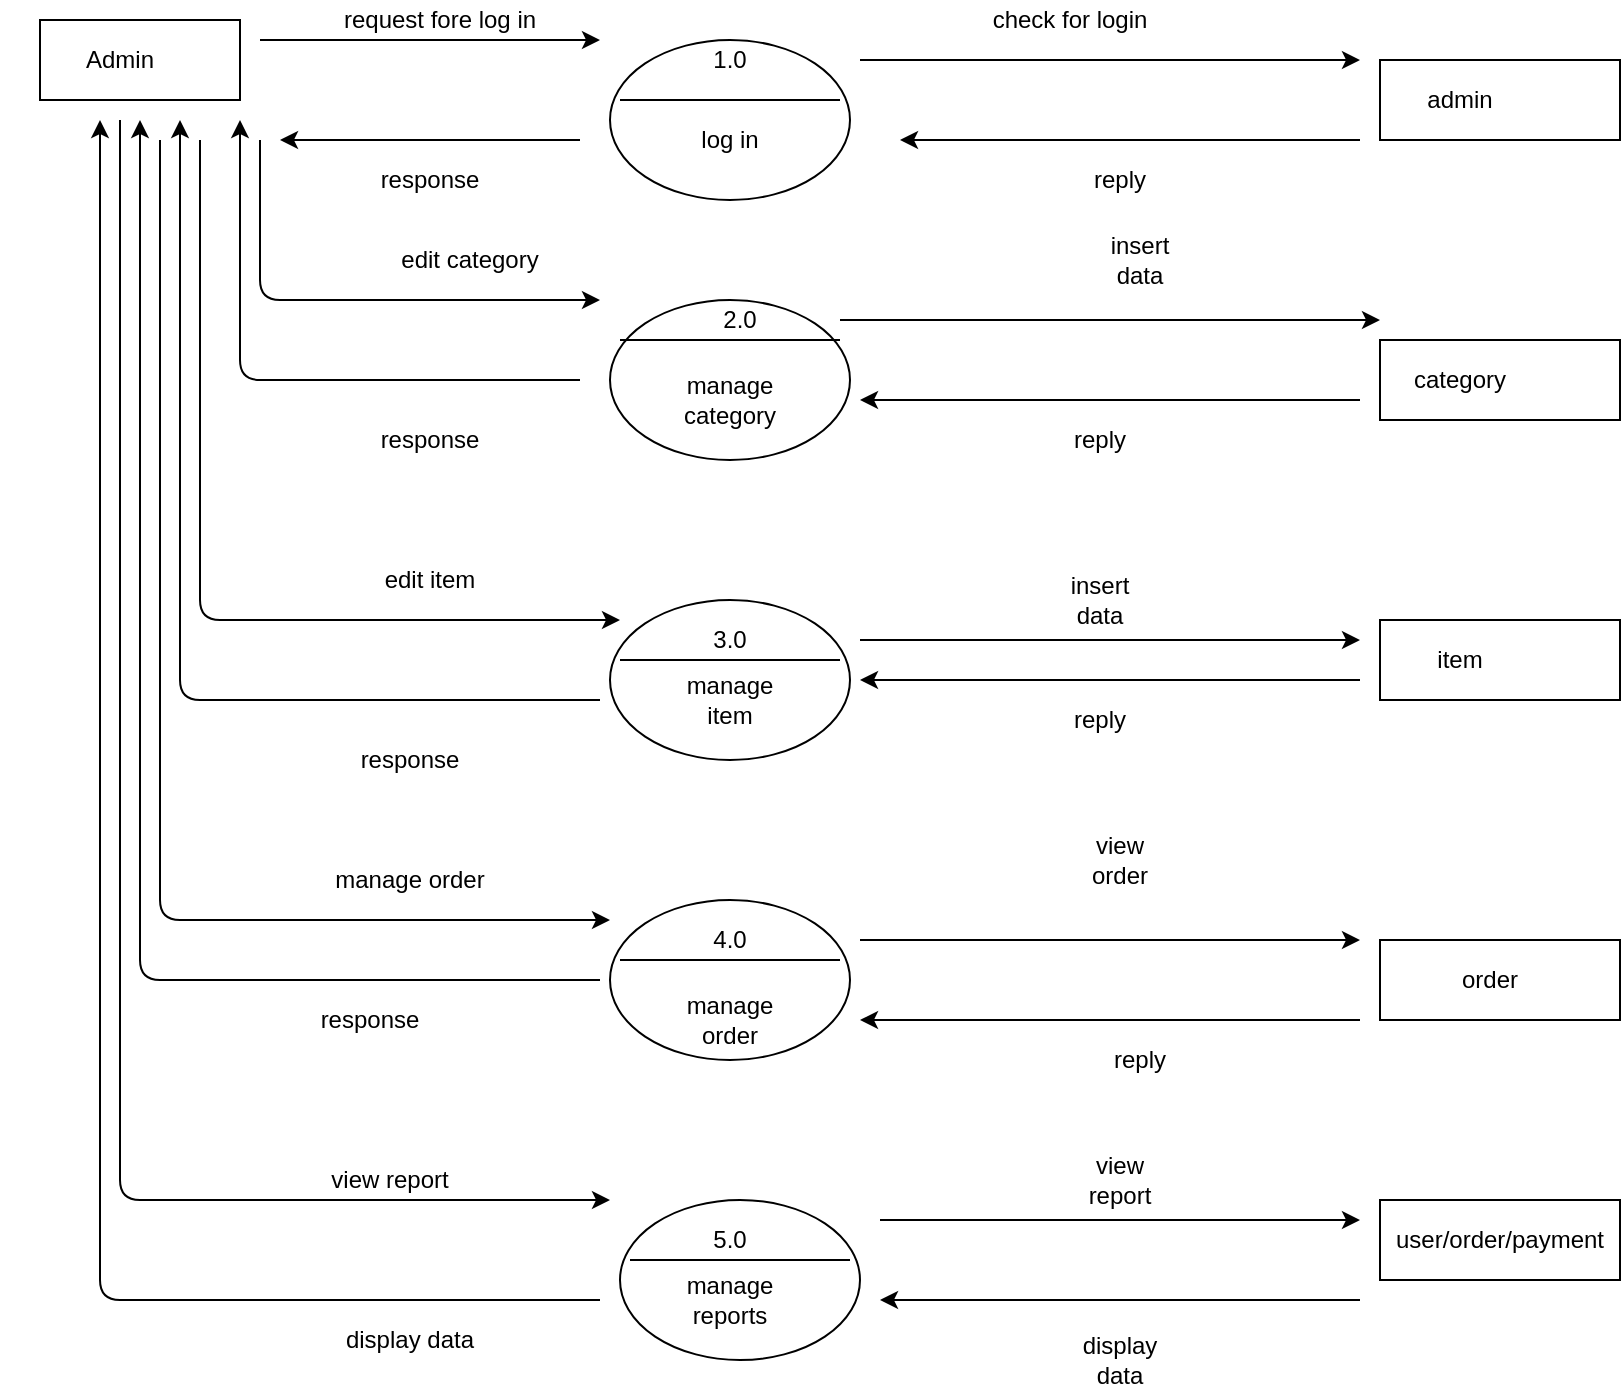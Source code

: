 <mxfile version="14.9.5" type="device"><diagram id="qLry1tbiA4AgoQyM1Zlq" name="Page-1"><mxGraphModel dx="1483" dy="754" grid="1" gridSize="10" guides="1" tooltips="1" connect="1" arrows="1" fold="1" page="1" pageScale="1" pageWidth="850" pageHeight="1100" math="0" shadow="0"><root><mxCell id="0"/><mxCell id="1" parent="0"/><mxCell id="JaeamL8iXgyQwBrms93o-1" value="" style="rounded=0;whiteSpace=wrap;html=1;" vertex="1" parent="1"><mxGeometry x="20" y="20" width="100" height="40" as="geometry"/></mxCell><mxCell id="JaeamL8iXgyQwBrms93o-2" value="" style="ellipse;whiteSpace=wrap;html=1;" vertex="1" parent="1"><mxGeometry x="305" y="30" width="120" height="80" as="geometry"/></mxCell><mxCell id="JaeamL8iXgyQwBrms93o-3" value="" style="endArrow=none;html=1;" edge="1" parent="1"><mxGeometry width="50" height="50" relative="1" as="geometry"><mxPoint x="310" y="60" as="sourcePoint"/><mxPoint x="420" y="60" as="targetPoint"/><Array as="points"><mxPoint x="370" y="60"/></Array></mxGeometry></mxCell><mxCell id="JaeamL8iXgyQwBrms93o-5" value="1.0" style="text;html=1;strokeColor=none;fillColor=none;align=center;verticalAlign=middle;whiteSpace=wrap;rounded=0;" vertex="1" parent="1"><mxGeometry x="345" y="30" width="40" height="20" as="geometry"/></mxCell><mxCell id="JaeamL8iXgyQwBrms93o-6" value="log in" style="text;html=1;strokeColor=none;fillColor=none;align=center;verticalAlign=middle;whiteSpace=wrap;rounded=0;" vertex="1" parent="1"><mxGeometry x="345" y="70" width="40" height="20" as="geometry"/></mxCell><mxCell id="JaeamL8iXgyQwBrms93o-11" value="" style="ellipse;whiteSpace=wrap;html=1;" vertex="1" parent="1"><mxGeometry x="305" y="160" width="120" height="80" as="geometry"/></mxCell><mxCell id="JaeamL8iXgyQwBrms93o-12" value="" style="ellipse;whiteSpace=wrap;html=1;" vertex="1" parent="1"><mxGeometry x="305" y="310" width="120" height="80" as="geometry"/></mxCell><mxCell id="JaeamL8iXgyQwBrms93o-13" value="" style="ellipse;whiteSpace=wrap;html=1;" vertex="1" parent="1"><mxGeometry x="305" y="460" width="120" height="80" as="geometry"/></mxCell><mxCell id="JaeamL8iXgyQwBrms93o-14" value="" style="ellipse;whiteSpace=wrap;html=1;" vertex="1" parent="1"><mxGeometry x="310" y="610" width="120" height="80" as="geometry"/></mxCell><mxCell id="JaeamL8iXgyQwBrms93o-18" value="" style="endArrow=none;html=1;" edge="1" parent="1"><mxGeometry width="50" height="50" relative="1" as="geometry"><mxPoint x="310" y="180.0" as="sourcePoint"/><mxPoint x="420" y="180.0" as="targetPoint"/><Array as="points"><mxPoint x="370" y="180"/></Array></mxGeometry></mxCell><mxCell id="JaeamL8iXgyQwBrms93o-20" value="2.0" style="text;html=1;strokeColor=none;fillColor=none;align=center;verticalAlign=middle;whiteSpace=wrap;rounded=0;" vertex="1" parent="1"><mxGeometry x="350" y="160" width="40" height="20" as="geometry"/></mxCell><mxCell id="JaeamL8iXgyQwBrms93o-21" value="" style="endArrow=none;html=1;" edge="1" parent="1"><mxGeometry width="50" height="50" relative="1" as="geometry"><mxPoint x="310" y="340" as="sourcePoint"/><mxPoint x="420" y="340" as="targetPoint"/><Array as="points"><mxPoint x="370" y="340.0"/></Array></mxGeometry></mxCell><mxCell id="JaeamL8iXgyQwBrms93o-25" value="" style="endArrow=none;html=1;" edge="1" parent="1"><mxGeometry width="50" height="50" relative="1" as="geometry"><mxPoint x="310" y="490" as="sourcePoint"/><mxPoint x="420" y="490" as="targetPoint"/><Array as="points"/></mxGeometry></mxCell><mxCell id="JaeamL8iXgyQwBrms93o-27" value="" style="endArrow=none;html=1;" edge="1" parent="1"><mxGeometry width="50" height="50" relative="1" as="geometry"><mxPoint x="315" y="640" as="sourcePoint"/><mxPoint x="425" y="640" as="targetPoint"/><Array as="points"><mxPoint x="375" y="640.0"/></Array></mxGeometry></mxCell><mxCell id="JaeamL8iXgyQwBrms93o-28" value="3.0" style="text;html=1;strokeColor=none;fillColor=none;align=center;verticalAlign=middle;whiteSpace=wrap;rounded=0;" vertex="1" parent="1"><mxGeometry x="345" y="320" width="40" height="20" as="geometry"/></mxCell><mxCell id="JaeamL8iXgyQwBrms93o-29" value="4.0" style="text;html=1;strokeColor=none;fillColor=none;align=center;verticalAlign=middle;whiteSpace=wrap;rounded=0;" vertex="1" parent="1"><mxGeometry x="345" y="470" width="40" height="20" as="geometry"/></mxCell><mxCell id="JaeamL8iXgyQwBrms93o-30" value="5.0" style="text;html=1;strokeColor=none;fillColor=none;align=center;verticalAlign=middle;whiteSpace=wrap;rounded=0;" vertex="1" parent="1"><mxGeometry x="345" y="620" width="40" height="20" as="geometry"/></mxCell><mxCell id="JaeamL8iXgyQwBrms93o-31" value="Admin" style="text;html=1;strokeColor=none;fillColor=none;align=center;verticalAlign=middle;whiteSpace=wrap;rounded=0;" vertex="1" parent="1"><mxGeometry y="20" width="120" height="40" as="geometry"/></mxCell><mxCell id="JaeamL8iXgyQwBrms93o-33" value="manage category" style="text;html=1;strokeColor=none;fillColor=none;align=center;verticalAlign=middle;whiteSpace=wrap;rounded=0;" vertex="1" parent="1"><mxGeometry x="345" y="200" width="40" height="20" as="geometry"/></mxCell><mxCell id="JaeamL8iXgyQwBrms93o-34" value="manage item" style="text;html=1;strokeColor=none;fillColor=none;align=center;verticalAlign=middle;whiteSpace=wrap;rounded=0;" vertex="1" parent="1"><mxGeometry x="345" y="350" width="40" height="20" as="geometry"/></mxCell><mxCell id="JaeamL8iXgyQwBrms93o-35" value="manage order" style="text;html=1;strokeColor=none;fillColor=none;align=center;verticalAlign=middle;whiteSpace=wrap;rounded=0;" vertex="1" parent="1"><mxGeometry x="345" y="510" width="40" height="20" as="geometry"/></mxCell><mxCell id="JaeamL8iXgyQwBrms93o-36" value="manage reports" style="text;html=1;strokeColor=none;fillColor=none;align=center;verticalAlign=middle;whiteSpace=wrap;rounded=0;" vertex="1" parent="1"><mxGeometry x="345" y="650" width="40" height="20" as="geometry"/></mxCell><mxCell id="JaeamL8iXgyQwBrms93o-37" value="" style="rounded=0;whiteSpace=wrap;html=1;" vertex="1" parent="1"><mxGeometry x="690" y="40" width="120" height="40" as="geometry"/></mxCell><mxCell id="JaeamL8iXgyQwBrms93o-38" value="" style="rounded=0;whiteSpace=wrap;html=1;" vertex="1" parent="1"><mxGeometry x="690" y="180" width="120" height="40" as="geometry"/></mxCell><mxCell id="JaeamL8iXgyQwBrms93o-39" value="" style="rounded=0;whiteSpace=wrap;html=1;" vertex="1" parent="1"><mxGeometry x="690" y="320" width="120" height="40" as="geometry"/></mxCell><mxCell id="JaeamL8iXgyQwBrms93o-40" value="" style="rounded=0;whiteSpace=wrap;html=1;" vertex="1" parent="1"><mxGeometry x="690" y="480" width="120" height="40" as="geometry"/></mxCell><mxCell id="JaeamL8iXgyQwBrms93o-41" value="user/order/payment" style="rounded=0;whiteSpace=wrap;html=1;" vertex="1" parent="1"><mxGeometry x="690" y="610" width="120" height="40" as="geometry"/></mxCell><mxCell id="JaeamL8iXgyQwBrms93o-42" value="admin" style="text;html=1;strokeColor=none;fillColor=none;align=center;verticalAlign=middle;whiteSpace=wrap;rounded=0;" vertex="1" parent="1"><mxGeometry x="710" y="50" width="40" height="20" as="geometry"/></mxCell><mxCell id="JaeamL8iXgyQwBrms93o-43" value="category" style="text;html=1;strokeColor=none;fillColor=none;align=center;verticalAlign=middle;whiteSpace=wrap;rounded=0;" vertex="1" parent="1"><mxGeometry x="710" y="190" width="40" height="20" as="geometry"/></mxCell><mxCell id="JaeamL8iXgyQwBrms93o-44" value="item" style="text;html=1;strokeColor=none;fillColor=none;align=center;verticalAlign=middle;whiteSpace=wrap;rounded=0;" vertex="1" parent="1"><mxGeometry x="710" y="330" width="40" height="20" as="geometry"/></mxCell><mxCell id="JaeamL8iXgyQwBrms93o-45" value="order" style="text;html=1;strokeColor=none;fillColor=none;align=center;verticalAlign=middle;whiteSpace=wrap;rounded=0;" vertex="1" parent="1"><mxGeometry x="710" y="490" width="70" height="20" as="geometry"/></mxCell><mxCell id="JaeamL8iXgyQwBrms93o-51" value="" style="endArrow=classic;html=1;" edge="1" parent="1"><mxGeometry width="50" height="50" relative="1" as="geometry"><mxPoint x="130" y="30" as="sourcePoint"/><mxPoint x="300" y="30" as="targetPoint"/></mxGeometry></mxCell><mxCell id="JaeamL8iXgyQwBrms93o-52" value="" style="endArrow=classic;html=1;" edge="1" parent="1"><mxGeometry width="50" height="50" relative="1" as="geometry"><mxPoint x="130" y="80" as="sourcePoint"/><mxPoint x="300" y="160" as="targetPoint"/><Array as="points"><mxPoint x="130" y="160"/></Array></mxGeometry></mxCell><mxCell id="JaeamL8iXgyQwBrms93o-53" value="" style="endArrow=classic;html=1;" edge="1" parent="1"><mxGeometry width="50" height="50" relative="1" as="geometry"><mxPoint x="100" y="80" as="sourcePoint"/><mxPoint x="310" y="320" as="targetPoint"/><Array as="points"><mxPoint x="100" y="320"/></Array></mxGeometry></mxCell><mxCell id="JaeamL8iXgyQwBrms93o-54" value="" style="endArrow=classic;html=1;" edge="1" parent="1"><mxGeometry width="50" height="50" relative="1" as="geometry"><mxPoint x="80" y="80" as="sourcePoint"/><mxPoint x="305" y="470" as="targetPoint"/><Array as="points"><mxPoint x="80" y="470"/></Array></mxGeometry></mxCell><mxCell id="JaeamL8iXgyQwBrms93o-55" value="" style="endArrow=classic;html=1;" edge="1" parent="1"><mxGeometry width="50" height="50" relative="1" as="geometry"><mxPoint x="60" y="70" as="sourcePoint"/><mxPoint x="305" y="610" as="targetPoint"/><Array as="points"><mxPoint x="60" y="610"/></Array></mxGeometry></mxCell><mxCell id="JaeamL8iXgyQwBrms93o-57" value="" style="endArrow=classic;html=1;" edge="1" parent="1"><mxGeometry width="50" height="50" relative="1" as="geometry"><mxPoint x="300" y="660" as="sourcePoint"/><mxPoint x="50" y="70" as="targetPoint"/><Array as="points"><mxPoint x="50" y="660"/></Array></mxGeometry></mxCell><mxCell id="JaeamL8iXgyQwBrms93o-58" value="" style="endArrow=classic;html=1;" edge="1" parent="1"><mxGeometry width="50" height="50" relative="1" as="geometry"><mxPoint x="300" y="500" as="sourcePoint"/><mxPoint x="70" y="70" as="targetPoint"/><Array as="points"><mxPoint x="70" y="500"/></Array></mxGeometry></mxCell><mxCell id="JaeamL8iXgyQwBrms93o-59" value="" style="endArrow=classic;html=1;" edge="1" parent="1"><mxGeometry width="50" height="50" relative="1" as="geometry"><mxPoint x="300" y="360" as="sourcePoint"/><mxPoint x="90" y="70" as="targetPoint"/><Array as="points"><mxPoint x="90" y="360"/></Array></mxGeometry></mxCell><mxCell id="JaeamL8iXgyQwBrms93o-60" value="" style="endArrow=classic;html=1;" edge="1" parent="1"><mxGeometry width="50" height="50" relative="1" as="geometry"><mxPoint x="290" y="200" as="sourcePoint"/><mxPoint x="120" y="70" as="targetPoint"/><Array as="points"><mxPoint x="120" y="200"/></Array></mxGeometry></mxCell><mxCell id="JaeamL8iXgyQwBrms93o-61" value="" style="endArrow=classic;html=1;" edge="1" parent="1"><mxGeometry width="50" height="50" relative="1" as="geometry"><mxPoint x="430" y="40" as="sourcePoint"/><mxPoint x="680" y="40" as="targetPoint"/></mxGeometry></mxCell><mxCell id="JaeamL8iXgyQwBrms93o-62" value="" style="endArrow=classic;html=1;" edge="1" parent="1"><mxGeometry width="50" height="50" relative="1" as="geometry"><mxPoint x="420" y="170" as="sourcePoint"/><mxPoint x="690" y="170" as="targetPoint"/></mxGeometry></mxCell><mxCell id="JaeamL8iXgyQwBrms93o-63" value="" style="endArrow=classic;html=1;" edge="1" parent="1"><mxGeometry width="50" height="50" relative="1" as="geometry"><mxPoint x="680" y="210" as="sourcePoint"/><mxPoint x="430" y="210" as="targetPoint"/></mxGeometry></mxCell><mxCell id="JaeamL8iXgyQwBrms93o-64" value="" style="endArrow=classic;html=1;" edge="1" parent="1"><mxGeometry width="50" height="50" relative="1" as="geometry"><mxPoint x="680" y="350" as="sourcePoint"/><mxPoint x="430" y="350" as="targetPoint"/></mxGeometry></mxCell><mxCell id="JaeamL8iXgyQwBrms93o-65" value="" style="endArrow=classic;html=1;" edge="1" parent="1"><mxGeometry width="50" height="50" relative="1" as="geometry"><mxPoint x="430" y="330" as="sourcePoint"/><mxPoint x="680" y="330" as="targetPoint"/></mxGeometry></mxCell><mxCell id="JaeamL8iXgyQwBrms93o-66" value="" style="endArrow=classic;html=1;" edge="1" parent="1"><mxGeometry width="50" height="50" relative="1" as="geometry"><mxPoint x="680" y="80" as="sourcePoint"/><mxPoint x="450" y="80" as="targetPoint"/></mxGeometry></mxCell><mxCell id="JaeamL8iXgyQwBrms93o-67" value="" style="endArrow=classic;html=1;" edge="1" parent="1"><mxGeometry width="50" height="50" relative="1" as="geometry"><mxPoint x="430" y="480" as="sourcePoint"/><mxPoint x="680" y="480" as="targetPoint"/></mxGeometry></mxCell><mxCell id="JaeamL8iXgyQwBrms93o-68" value="" style="endArrow=classic;html=1;" edge="1" parent="1"><mxGeometry width="50" height="50" relative="1" as="geometry"><mxPoint x="680" y="520" as="sourcePoint"/><mxPoint x="430" y="520" as="targetPoint"/></mxGeometry></mxCell><mxCell id="JaeamL8iXgyQwBrms93o-69" value="" style="endArrow=classic;html=1;" edge="1" parent="1"><mxGeometry width="50" height="50" relative="1" as="geometry"><mxPoint x="440" y="620" as="sourcePoint"/><mxPoint x="680" y="620" as="targetPoint"/></mxGeometry></mxCell><mxCell id="JaeamL8iXgyQwBrms93o-70" value="" style="endArrow=classic;html=1;" edge="1" parent="1"><mxGeometry width="50" height="50" relative="1" as="geometry"><mxPoint x="680" y="660" as="sourcePoint"/><mxPoint x="440" y="660" as="targetPoint"/></mxGeometry></mxCell><mxCell id="JaeamL8iXgyQwBrms93o-71" value="" style="endArrow=classic;html=1;" edge="1" parent="1"><mxGeometry width="50" height="50" relative="1" as="geometry"><mxPoint x="290" y="80" as="sourcePoint"/><mxPoint x="140" y="80" as="targetPoint"/></mxGeometry></mxCell><mxCell id="JaeamL8iXgyQwBrms93o-73" value="request fore log in" style="text;html=1;strokeColor=none;fillColor=none;align=center;verticalAlign=middle;whiteSpace=wrap;rounded=0;" vertex="1" parent="1"><mxGeometry x="150" y="10" width="140" height="20" as="geometry"/></mxCell><mxCell id="JaeamL8iXgyQwBrms93o-74" value="reply" style="text;html=1;strokeColor=none;fillColor=none;align=center;verticalAlign=middle;whiteSpace=wrap;rounded=0;" vertex="1" parent="1"><mxGeometry x="540" y="90" width="40" height="20" as="geometry"/></mxCell><mxCell id="JaeamL8iXgyQwBrms93o-75" value="reply" style="text;html=1;strokeColor=none;fillColor=none;align=center;verticalAlign=middle;whiteSpace=wrap;rounded=0;" vertex="1" parent="1"><mxGeometry x="530" y="220" width="40" height="20" as="geometry"/></mxCell><mxCell id="JaeamL8iXgyQwBrms93o-76" value="reply" style="text;html=1;strokeColor=none;fillColor=none;align=center;verticalAlign=middle;whiteSpace=wrap;rounded=0;" vertex="1" parent="1"><mxGeometry x="530" y="360" width="40" height="20" as="geometry"/></mxCell><mxCell id="JaeamL8iXgyQwBrms93o-79" value="reply" style="text;html=1;strokeColor=none;fillColor=none;align=center;verticalAlign=middle;whiteSpace=wrap;rounded=0;" vertex="1" parent="1"><mxGeometry x="550" y="530" width="40" height="20" as="geometry"/></mxCell><mxCell id="JaeamL8iXgyQwBrms93o-81" value="display data" style="text;html=1;strokeColor=none;fillColor=none;align=center;verticalAlign=middle;whiteSpace=wrap;rounded=0;" vertex="1" parent="1"><mxGeometry x="540" y="680" width="40" height="20" as="geometry"/></mxCell><mxCell id="JaeamL8iXgyQwBrms93o-82" value="check for login" style="text;html=1;strokeColor=none;fillColor=none;align=center;verticalAlign=middle;whiteSpace=wrap;rounded=0;" vertex="1" parent="1"><mxGeometry x="480" y="10" width="110" height="20" as="geometry"/></mxCell><mxCell id="JaeamL8iXgyQwBrms93o-84" value="insert data" style="text;html=1;strokeColor=none;fillColor=none;align=center;verticalAlign=middle;whiteSpace=wrap;rounded=0;" vertex="1" parent="1"><mxGeometry x="550" y="130" width="40" height="20" as="geometry"/></mxCell><mxCell id="JaeamL8iXgyQwBrms93o-85" value="insert data" style="text;html=1;strokeColor=none;fillColor=none;align=center;verticalAlign=middle;whiteSpace=wrap;rounded=0;" vertex="1" parent="1"><mxGeometry x="530" y="300" width="40" height="20" as="geometry"/></mxCell><mxCell id="JaeamL8iXgyQwBrms93o-86" value="view order" style="text;html=1;strokeColor=none;fillColor=none;align=center;verticalAlign=middle;whiteSpace=wrap;rounded=0;" vertex="1" parent="1"><mxGeometry x="540" y="430" width="40" height="20" as="geometry"/></mxCell><mxCell id="JaeamL8iXgyQwBrms93o-87" value="view report" style="text;html=1;strokeColor=none;fillColor=none;align=center;verticalAlign=middle;whiteSpace=wrap;rounded=0;" vertex="1" parent="1"><mxGeometry x="540" y="590" width="40" height="20" as="geometry"/></mxCell><mxCell id="JaeamL8iXgyQwBrms93o-88" value="response" style="text;html=1;strokeColor=none;fillColor=none;align=center;verticalAlign=middle;whiteSpace=wrap;rounded=0;" vertex="1" parent="1"><mxGeometry x="170" y="90" width="90" height="20" as="geometry"/></mxCell><mxCell id="JaeamL8iXgyQwBrms93o-89" value="response" style="text;html=1;strokeColor=none;fillColor=none;align=center;verticalAlign=middle;whiteSpace=wrap;rounded=0;" vertex="1" parent="1"><mxGeometry x="170" y="220" width="90" height="20" as="geometry"/></mxCell><mxCell id="JaeamL8iXgyQwBrms93o-90" value="response" style="text;html=1;strokeColor=none;fillColor=none;align=center;verticalAlign=middle;whiteSpace=wrap;rounded=0;" vertex="1" parent="1"><mxGeometry x="160" y="380" width="90" height="20" as="geometry"/></mxCell><mxCell id="JaeamL8iXgyQwBrms93o-91" value="response" style="text;html=1;strokeColor=none;fillColor=none;align=center;verticalAlign=middle;whiteSpace=wrap;rounded=0;" vertex="1" parent="1"><mxGeometry x="140" y="510" width="90" height="20" as="geometry"/></mxCell><mxCell id="JaeamL8iXgyQwBrms93o-92" value="display data" style="text;html=1;strokeColor=none;fillColor=none;align=center;verticalAlign=middle;whiteSpace=wrap;rounded=0;" vertex="1" parent="1"><mxGeometry x="160" y="670" width="90" height="20" as="geometry"/></mxCell><mxCell id="JaeamL8iXgyQwBrms93o-93" value="edit category" style="text;html=1;strokeColor=none;fillColor=none;align=center;verticalAlign=middle;whiteSpace=wrap;rounded=0;" vertex="1" parent="1"><mxGeometry x="190" y="130" width="90" height="20" as="geometry"/></mxCell><mxCell id="JaeamL8iXgyQwBrms93o-94" value="edit item" style="text;html=1;strokeColor=none;fillColor=none;align=center;verticalAlign=middle;whiteSpace=wrap;rounded=0;" vertex="1" parent="1"><mxGeometry x="170" y="280" width="90" height="40" as="geometry"/></mxCell><mxCell id="JaeamL8iXgyQwBrms93o-95" value="manage order" style="text;html=1;strokeColor=none;fillColor=none;align=center;verticalAlign=middle;whiteSpace=wrap;rounded=0;" vertex="1" parent="1"><mxGeometry x="160" y="440" width="90" height="20" as="geometry"/></mxCell><mxCell id="JaeamL8iXgyQwBrms93o-96" value="view report" style="text;html=1;strokeColor=none;fillColor=none;align=center;verticalAlign=middle;whiteSpace=wrap;rounded=0;" vertex="1" parent="1"><mxGeometry x="150" y="590" width="90" height="20" as="geometry"/></mxCell></root></mxGraphModel></diagram></mxfile>